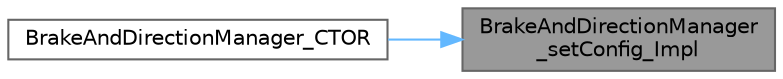 digraph "BrakeAndDirectionManager_setConfig_Impl"
{
 // LATEX_PDF_SIZE
  bgcolor="transparent";
  edge [fontname=Helvetica,fontsize=10,labelfontname=Helvetica,labelfontsize=10];
  node [fontname=Helvetica,fontsize=10,shape=box,height=0.2,width=0.4];
  rankdir="RL";
  Node1 [id="Node000001",label="BrakeAndDirectionManager\l_setConfig_Impl",height=0.2,width=0.4,color="gray40", fillcolor="grey60", style="filled", fontcolor="black",tooltip="Sets the configuration of the manager."];
  Node1 -> Node2 [id="edge1_Node000001_Node000002",dir="back",color="steelblue1",style="solid",tooltip=" "];
  Node2 [id="Node000002",label="BrakeAndDirectionManager_CTOR",height=0.2,width=0.4,color="grey40", fillcolor="white", style="filled",URL="$_brake_and_direction_manager_8c.html#af3f0f8d71fd1b8ab8a279c56fd01a506",tooltip="Constructor for the Brake and Direction Manager."];
}
